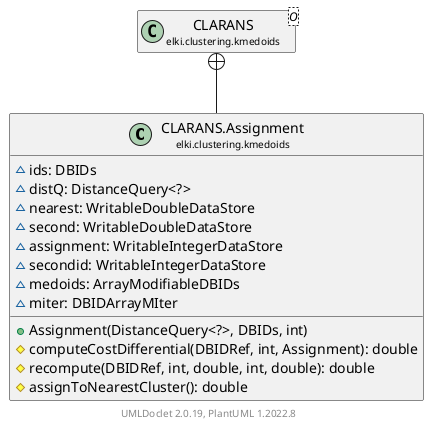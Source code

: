 @startuml
    remove .*\.(Instance|Par|Parameterizer|Factory)$
    set namespaceSeparator none
    hide empty fields
    hide empty methods

    class "<size:14>CLARANS.Assignment\n<size:10>elki.clustering.kmedoids" as elki.clustering.kmedoids.CLARANS.Assignment [[CLARANS.Assignment.html]] {
        ~ids: DBIDs
        ~distQ: DistanceQuery<?>
        ~nearest: WritableDoubleDataStore
        ~second: WritableDoubleDataStore
        ~assignment: WritableIntegerDataStore
        ~secondid: WritableIntegerDataStore
        ~medoids: ArrayModifiableDBIDs
        ~miter: DBIDArrayMIter
        +Assignment(DistanceQuery<?>, DBIDs, int)
        #computeCostDifferential(DBIDRef, int, Assignment): double
        #recompute(DBIDRef, int, double, int, double): double
        #assignToNearestCluster(): double
    }

    class "<size:14>CLARANS\n<size:10>elki.clustering.kmedoids" as elki.clustering.kmedoids.CLARANS<O> [[CLARANS.html]]

    elki.clustering.kmedoids.CLARANS +-- elki.clustering.kmedoids.CLARANS.Assignment

    center footer UMLDoclet 2.0.19, PlantUML 1.2022.8
@enduml
